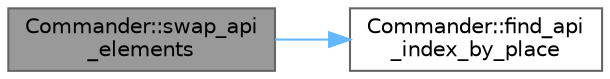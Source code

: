 digraph "Commander::swap_api_elements"
{
 // INTERACTIVE_SVG=YES
 // LATEX_PDF_SIZE
  bgcolor="transparent";
  edge [fontname=Helvetica,fontsize=10,labelfontname=Helvetica,labelfontsize=10];
  node [fontname=Helvetica,fontsize=10,shape=box,height=0.2,width=0.4];
  rankdir="LR";
  Node1 [label="Commander::swap_api\l_elements",height=0.2,width=0.4,color="gray40", fillcolor="grey60", style="filled", fontcolor="black",tooltip="Swap two API elements in the tree."];
  Node1 -> Node2 [color="steelblue1",style="solid"];
  Node2 [label="Commander::find_api\l_index_by_place",height=0.2,width=0.4,color="grey40", fillcolor="white", style="filled",URL="$class_commander.html#a8634a1c3c680d0a598fa8b6b5445ca39",tooltip="Find an API element in the tree by alphabetical place."];
}
